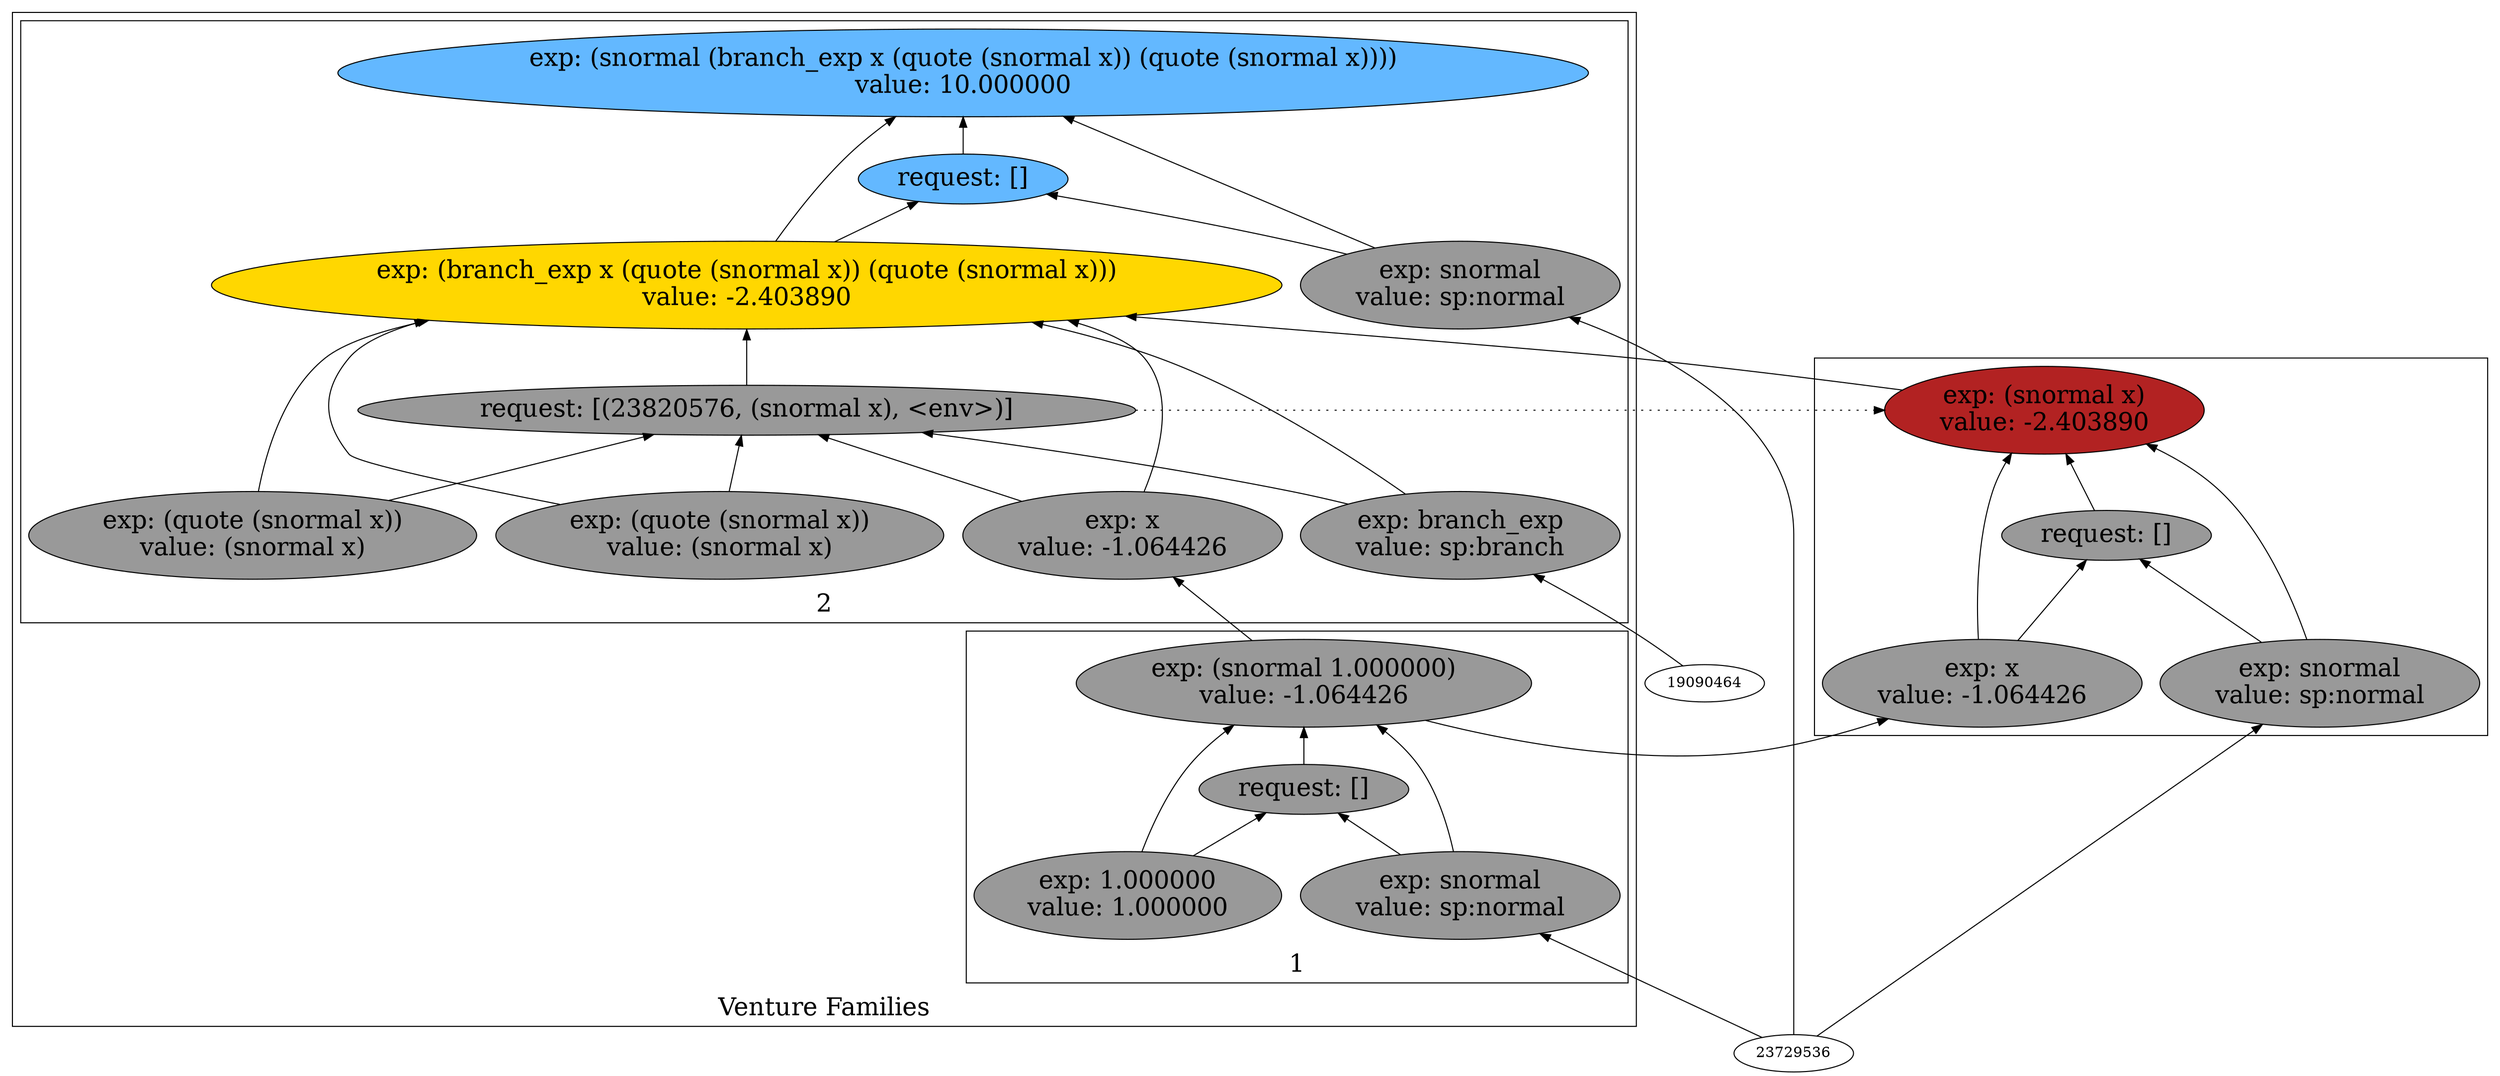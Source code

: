 digraph {
rankdir=BT
fontsize=24
subgraph cluster1 {
label="Venture Families"
subgraph cluster2 {
label="1"
"24797728"["fillcolor"="grey60" "fontsize"="24" "label"="exp: (snormal 1.000000)\nvalue: -1.064426" "shape"="ellipse" "style"="filled" ]
"24548272"["fillcolor"="grey60" "fontsize"="24" "label"="request: []" "shape"="ellipse" "style"="filled" ]
"24835472"["fillcolor"="grey60" "fontsize"="24" "label"="exp: snormal\nvalue: sp:normal" "shape"="ellipse" "style"="filled" ]
"24948704"["fillcolor"="grey60" "fontsize"="24" "label"="exp: 1.000000\nvalue: 1.000000" "shape"="ellipse" "style"="filled" ]
}

subgraph cluster3 {
label="2"
"25983136"["fillcolor"="steelblue1" "fontsize"="24" "label"="exp: (snormal (branch_exp x (quote (snormal x)) (quote (snormal x))))\nvalue: 10.000000" "shape"="ellipse" "style"="filled" ]
"25933504"["fillcolor"="steelblue1" "fontsize"="24" "label"="request: []" "shape"="ellipse" "style"="filled" ]
"25152112"["fillcolor"="grey60" "fontsize"="24" "label"="exp: snormal\nvalue: sp:normal" "shape"="ellipse" "style"="filled" ]
"24547216"["fillcolor"="gold" "fontsize"="24" "label"="exp: (branch_exp x (quote (snormal x)) (quote (snormal x)))\nvalue: -2.403890" "shape"="ellipse" "style"="filled" ]
"23820576"["fillcolor"="grey60" "fontsize"="24" "label"="request: [(23820576, (snormal x), <env>)]" "shape"="ellipse" "style"="filled" ]
"24544256"["fillcolor"="grey60" "fontsize"="24" "label"="exp: branch_exp\nvalue: sp:branch" "shape"="ellipse" "style"="filled" ]
"24278240"["fillcolor"="grey60" "fontsize"="24" "label"="exp: x\nvalue: -1.064426" "shape"="ellipse" "style"="filled" ]
"24454080"["fillcolor"="grey60" "fontsize"="24" "label"="exp: (quote (snormal x))\nvalue: (snormal x)" "shape"="ellipse" "style"="filled" ]
"24469392"["fillcolor"="grey60" "fontsize"="24" "label"="exp: (quote (snormal x))\nvalue: (snormal x)" "shape"="ellipse" "style"="filled" ]
}

}

subgraph cluster4 {
label=""
"26044912"["fillcolor"="firebrick" "fontsize"="24" "label"="exp: (snormal x)\nvalue: -2.403890" "shape"="ellipse" "style"="filled" ]
"25834208"["fillcolor"="grey60" "fontsize"="24" "label"="request: []" "shape"="ellipse" "style"="filled" ]
"23849776"["fillcolor"="grey60" "fontsize"="24" "label"="exp: snormal\nvalue: sp:normal" "shape"="ellipse" "style"="filled" ]
"24312720"["fillcolor"="grey60" "fontsize"="24" "label"="exp: x\nvalue: -1.064426" "shape"="ellipse" "style"="filled" ]
}

"24835472" -> "24797728"["arrowhead"="normal" "color"="black" "constraint"="true" "style"="solid" ]
"24835472" -> "24548272"["arrowhead"="normal" "color"="black" "constraint"="true" "style"="solid" ]
"23729536" -> "24835472"["arrowhead"="normal" "color"="black" "constraint"="true" "style"="solid" ]
"24948704" -> "24797728"["arrowhead"="normal" "color"="black" "constraint"="true" "style"="solid" ]
"24948704" -> "24548272"["arrowhead"="normal" "color"="black" "constraint"="true" "style"="solid" ]
"24548272" -> "24797728"["arrowhead"="normal" "color"="black" "constraint"="true" "style"="solid" ]
"25152112" -> "25983136"["arrowhead"="normal" "color"="black" "constraint"="true" "style"="solid" ]
"25152112" -> "25933504"["arrowhead"="normal" "color"="black" "constraint"="true" "style"="solid" ]
"23729536" -> "25152112"["arrowhead"="normal" "color"="black" "constraint"="true" "style"="solid" ]
"24547216" -> "25983136"["arrowhead"="normal" "color"="black" "constraint"="true" "style"="solid" ]
"24547216" -> "25933504"["arrowhead"="normal" "color"="black" "constraint"="true" "style"="solid" ]
"24544256" -> "24547216"["arrowhead"="normal" "color"="black" "constraint"="true" "style"="solid" ]
"24544256" -> "23820576"["arrowhead"="normal" "color"="black" "constraint"="true" "style"="solid" ]
"19090464" -> "24544256"["arrowhead"="normal" "color"="black" "constraint"="true" "style"="solid" ]
"24278240" -> "24547216"["arrowhead"="normal" "color"="black" "constraint"="true" "style"="solid" ]
"24278240" -> "23820576"["arrowhead"="normal" "color"="black" "constraint"="true" "style"="solid" ]
"24797728" -> "24278240"["arrowhead"="normal" "color"="black" "constraint"="true" "style"="solid" ]
"24454080" -> "24547216"["arrowhead"="normal" "color"="black" "constraint"="true" "style"="solid" ]
"24454080" -> "23820576"["arrowhead"="normal" "color"="black" "constraint"="true" "style"="solid" ]
"24469392" -> "24547216"["arrowhead"="normal" "color"="black" "constraint"="true" "style"="solid" ]
"24469392" -> "23820576"["arrowhead"="normal" "color"="black" "constraint"="true" "style"="solid" ]
"23820576" -> "24547216"["arrowhead"="normal" "color"="black" "constraint"="true" "style"="solid" ]
"26044912" -> "24547216"["arrowhead"="normal" "color"="black" "constraint"="true" "style"="solid" ]
"23820576" -> "26044912"["arrowhead"="normal" "color"="black" "constraint"="false" "style"="dotted" ]
"25933504" -> "25983136"["arrowhead"="normal" "color"="black" "constraint"="true" "style"="solid" ]
"23849776" -> "26044912"["arrowhead"="normal" "color"="black" "constraint"="true" "style"="solid" ]
"23849776" -> "25834208"["arrowhead"="normal" "color"="black" "constraint"="true" "style"="solid" ]
"23729536" -> "23849776"["arrowhead"="normal" "color"="black" "constraint"="true" "style"="solid" ]
"24312720" -> "26044912"["arrowhead"="normal" "color"="black" "constraint"="true" "style"="solid" ]
"24312720" -> "25834208"["arrowhead"="normal" "color"="black" "constraint"="true" "style"="solid" ]
"24797728" -> "24312720"["arrowhead"="normal" "color"="black" "constraint"="true" "style"="solid" ]
"25834208" -> "26044912"["arrowhead"="normal" "color"="black" "constraint"="true" "style"="solid" ]

}